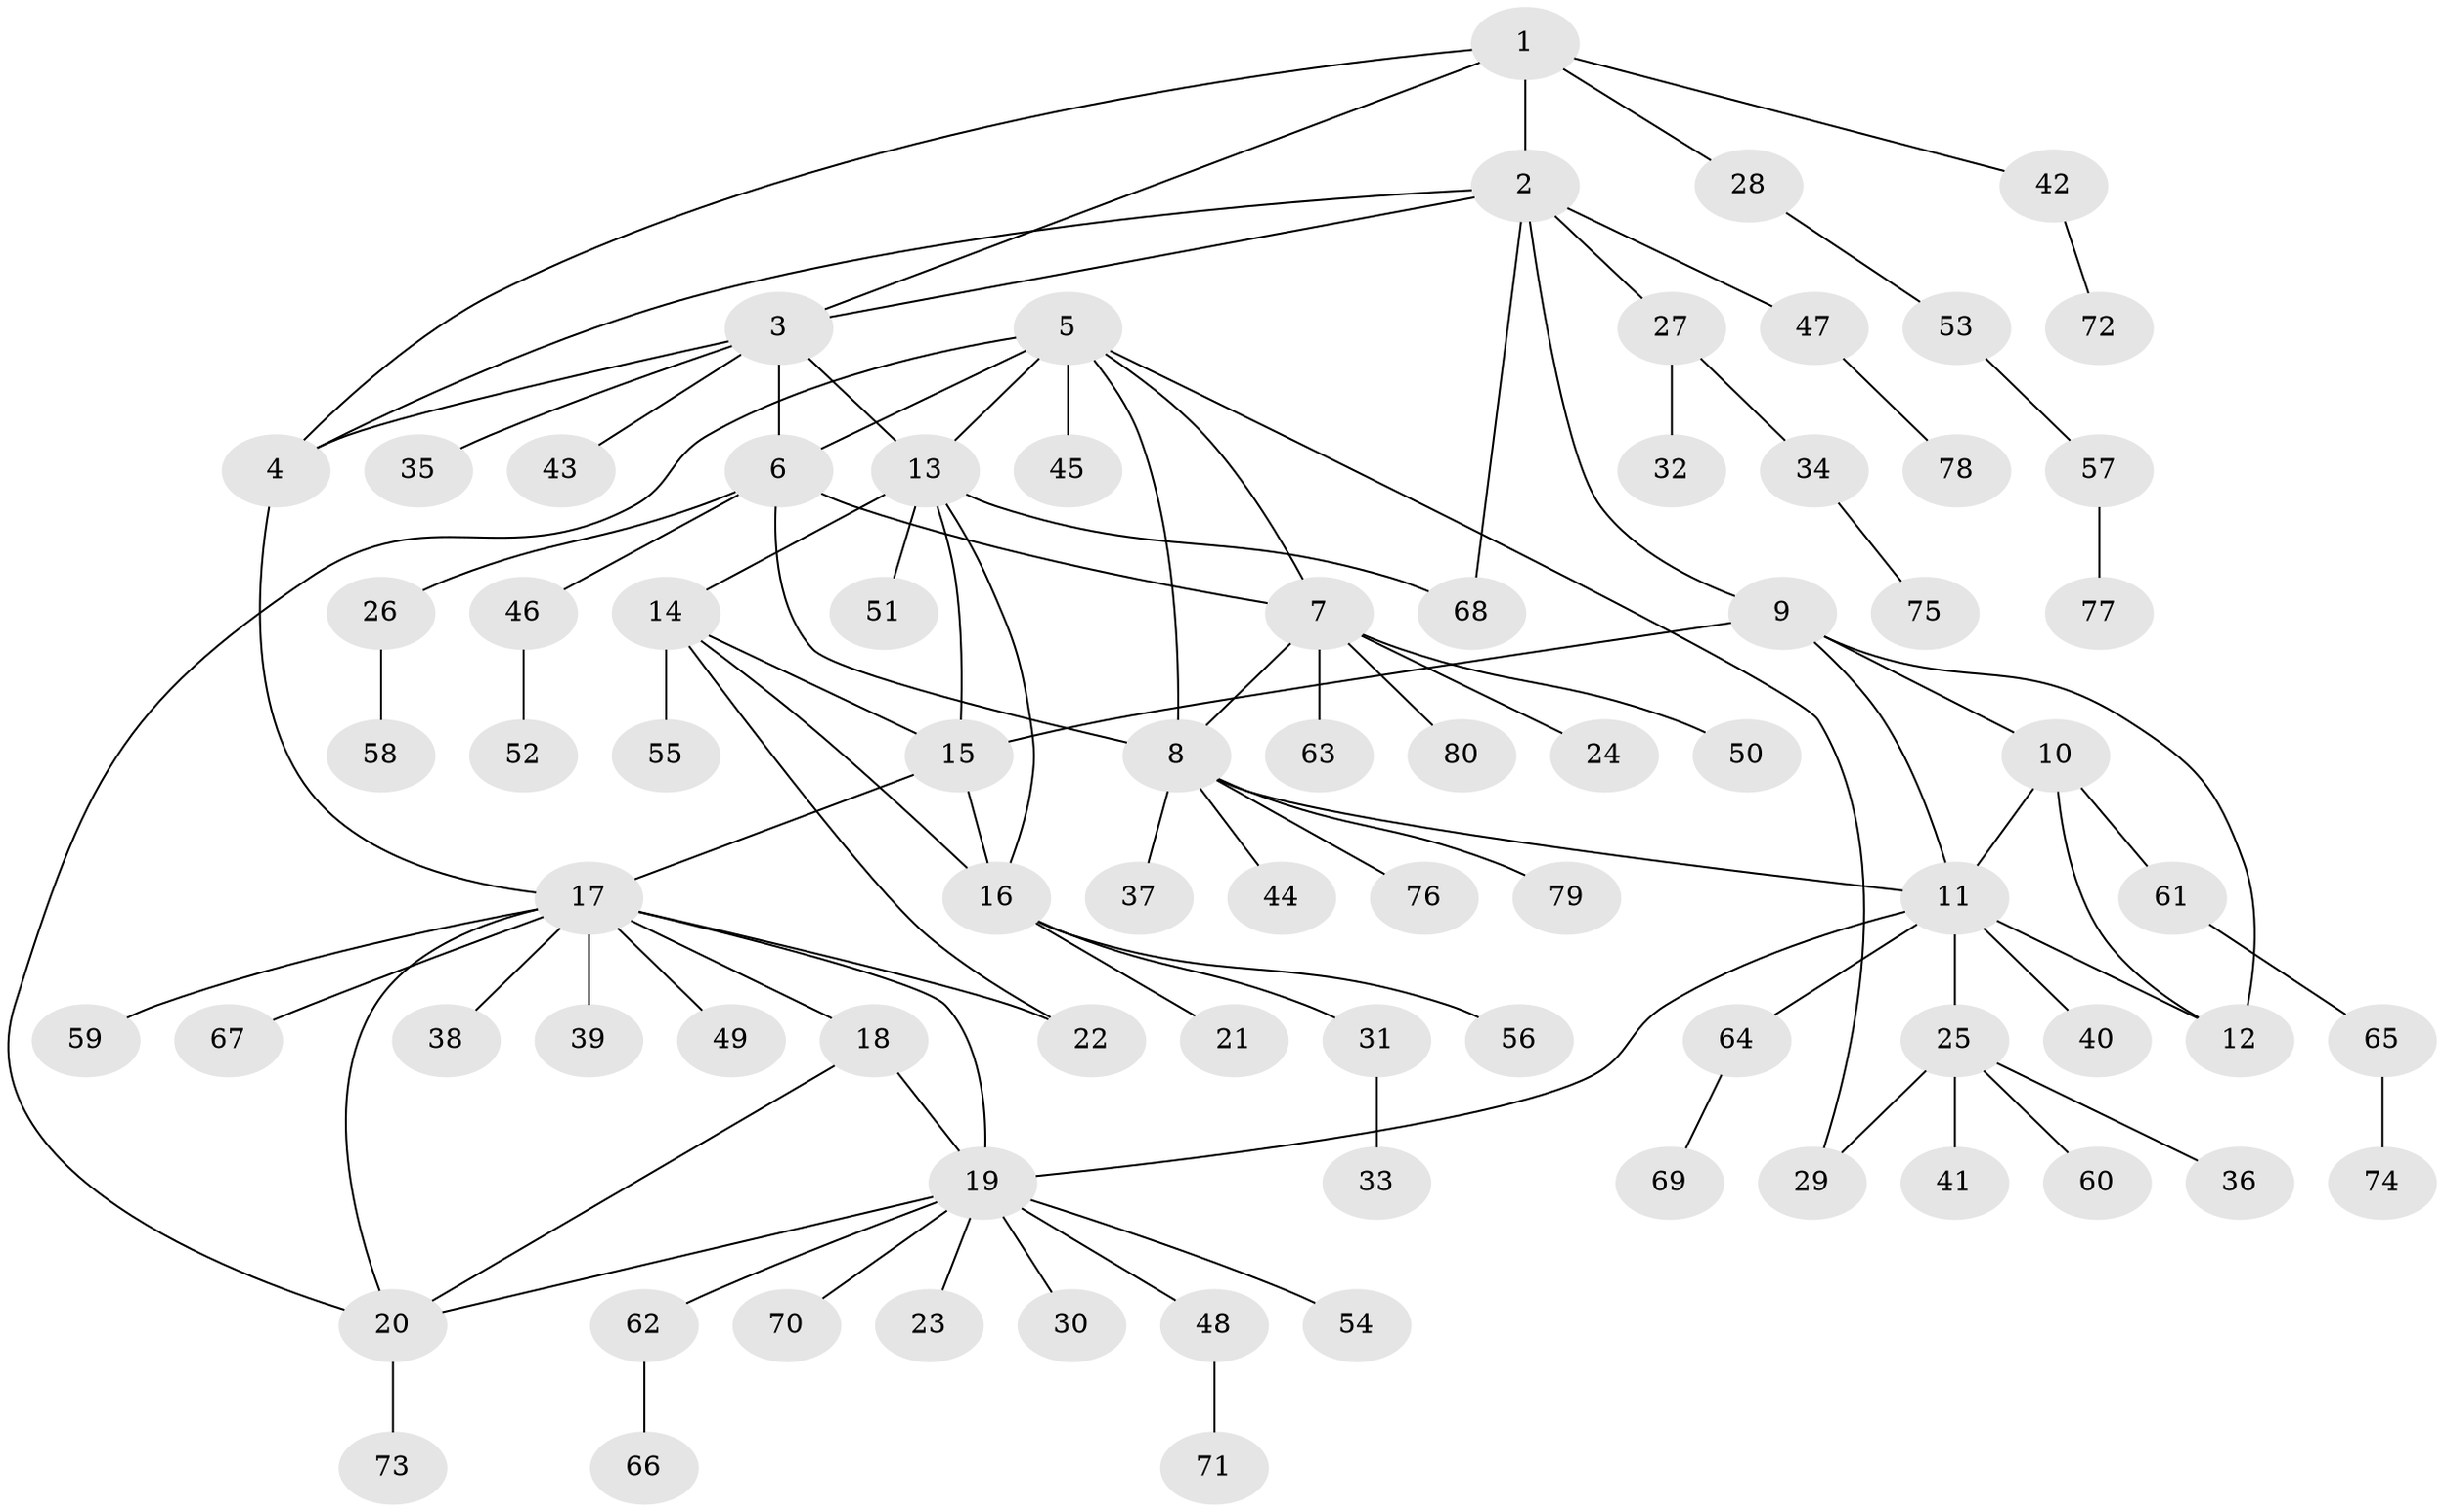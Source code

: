 // Generated by graph-tools (version 1.1) at 2025/26/03/09/25 03:26:37]
// undirected, 80 vertices, 103 edges
graph export_dot {
graph [start="1"]
  node [color=gray90,style=filled];
  1;
  2;
  3;
  4;
  5;
  6;
  7;
  8;
  9;
  10;
  11;
  12;
  13;
  14;
  15;
  16;
  17;
  18;
  19;
  20;
  21;
  22;
  23;
  24;
  25;
  26;
  27;
  28;
  29;
  30;
  31;
  32;
  33;
  34;
  35;
  36;
  37;
  38;
  39;
  40;
  41;
  42;
  43;
  44;
  45;
  46;
  47;
  48;
  49;
  50;
  51;
  52;
  53;
  54;
  55;
  56;
  57;
  58;
  59;
  60;
  61;
  62;
  63;
  64;
  65;
  66;
  67;
  68;
  69;
  70;
  71;
  72;
  73;
  74;
  75;
  76;
  77;
  78;
  79;
  80;
  1 -- 2;
  1 -- 3;
  1 -- 4;
  1 -- 28;
  1 -- 42;
  2 -- 3;
  2 -- 4;
  2 -- 9;
  2 -- 27;
  2 -- 47;
  2 -- 68;
  3 -- 4;
  3 -- 6;
  3 -- 13;
  3 -- 35;
  3 -- 43;
  4 -- 17;
  5 -- 6;
  5 -- 7;
  5 -- 8;
  5 -- 13;
  5 -- 20;
  5 -- 29;
  5 -- 45;
  6 -- 7;
  6 -- 8;
  6 -- 26;
  6 -- 46;
  7 -- 8;
  7 -- 24;
  7 -- 50;
  7 -- 63;
  7 -- 80;
  8 -- 11;
  8 -- 37;
  8 -- 44;
  8 -- 76;
  8 -- 79;
  9 -- 10;
  9 -- 11;
  9 -- 12;
  9 -- 15;
  10 -- 11;
  10 -- 12;
  10 -- 61;
  11 -- 12;
  11 -- 19;
  11 -- 25;
  11 -- 40;
  11 -- 64;
  13 -- 14;
  13 -- 15;
  13 -- 16;
  13 -- 51;
  13 -- 68;
  14 -- 15;
  14 -- 16;
  14 -- 22;
  14 -- 55;
  15 -- 16;
  15 -- 17;
  16 -- 21;
  16 -- 31;
  16 -- 56;
  17 -- 18;
  17 -- 19;
  17 -- 20;
  17 -- 22;
  17 -- 38;
  17 -- 39;
  17 -- 49;
  17 -- 59;
  17 -- 67;
  18 -- 19;
  18 -- 20;
  19 -- 20;
  19 -- 23;
  19 -- 30;
  19 -- 48;
  19 -- 54;
  19 -- 62;
  19 -- 70;
  20 -- 73;
  25 -- 29;
  25 -- 36;
  25 -- 41;
  25 -- 60;
  26 -- 58;
  27 -- 32;
  27 -- 34;
  28 -- 53;
  31 -- 33;
  34 -- 75;
  42 -- 72;
  46 -- 52;
  47 -- 78;
  48 -- 71;
  53 -- 57;
  57 -- 77;
  61 -- 65;
  62 -- 66;
  64 -- 69;
  65 -- 74;
}
